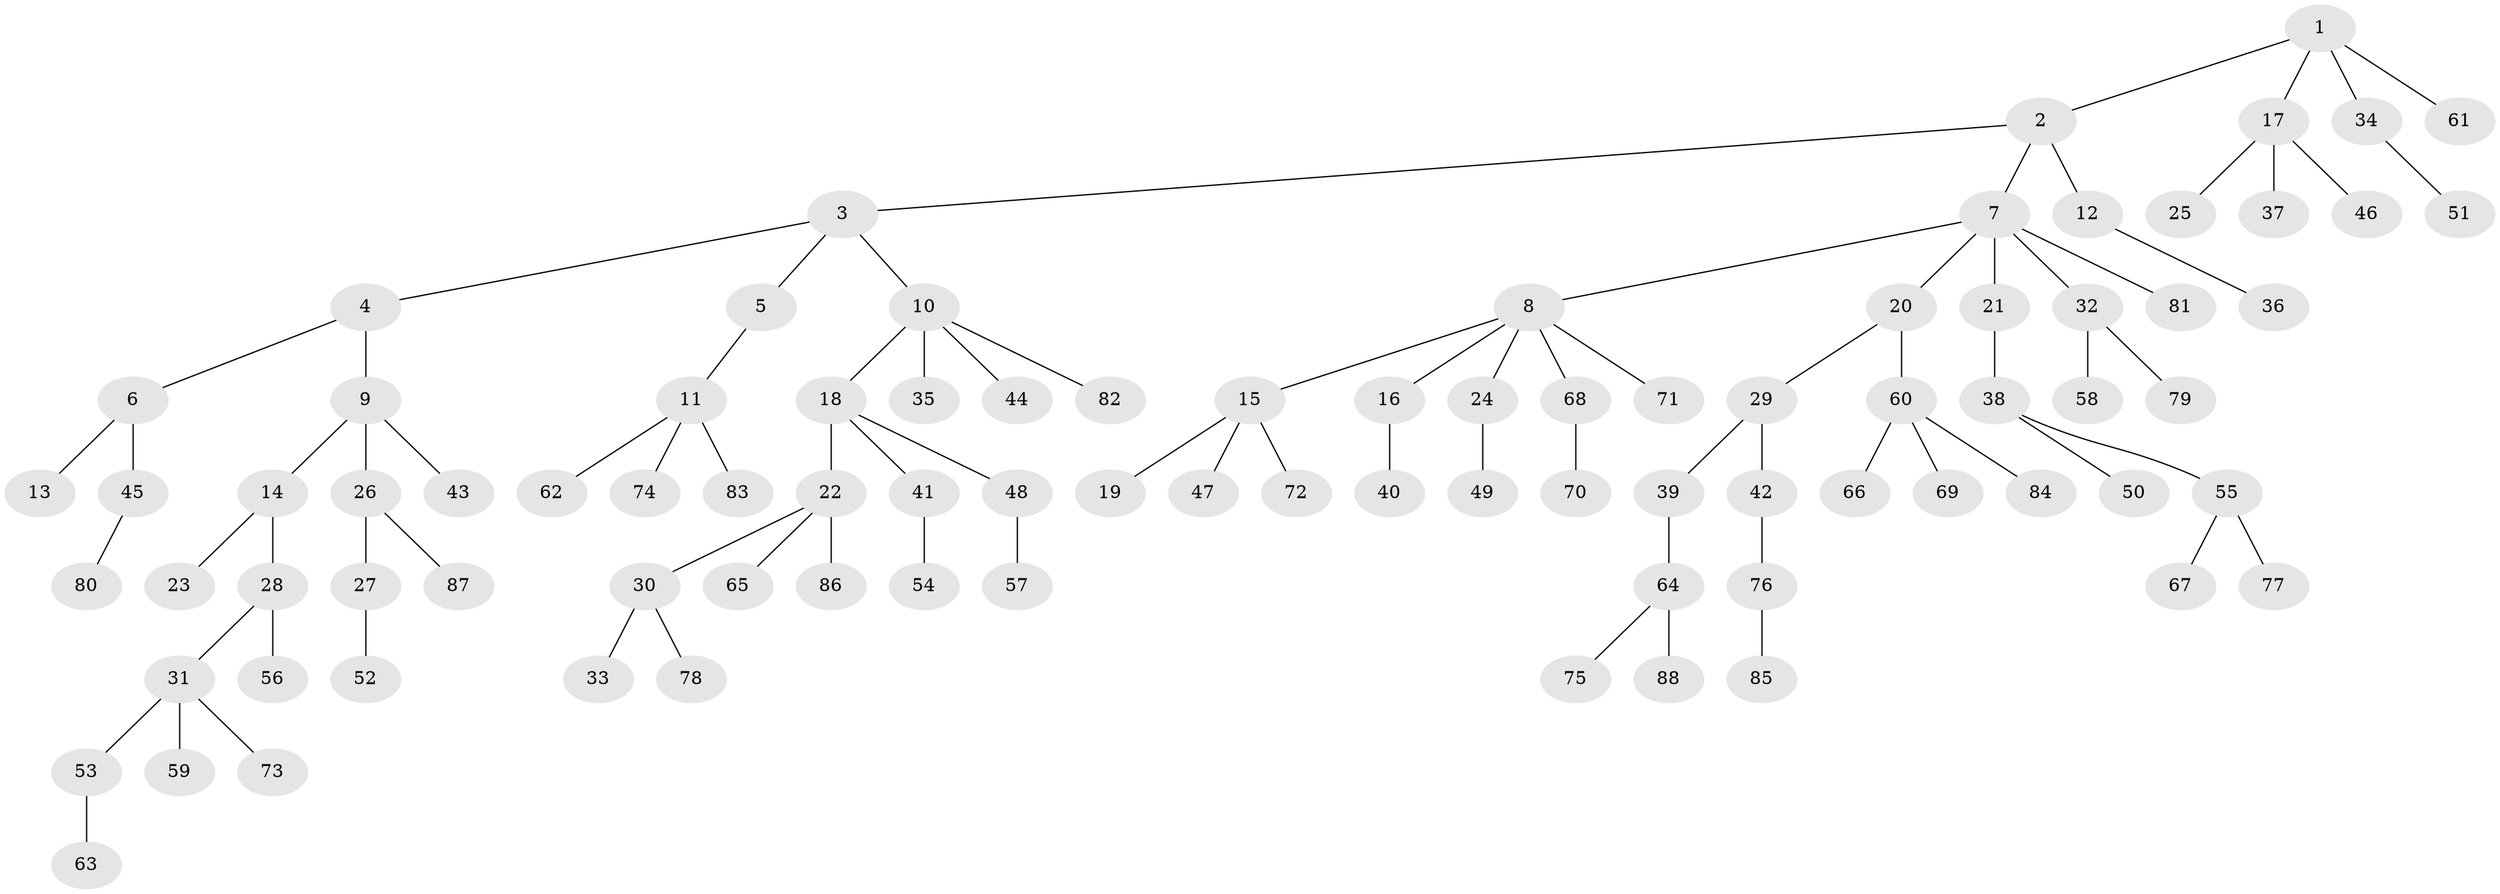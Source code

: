// Generated by graph-tools (version 1.1) at 2025/36/03/09/25 02:36:33]
// undirected, 88 vertices, 87 edges
graph export_dot {
graph [start="1"]
  node [color=gray90,style=filled];
  1;
  2;
  3;
  4;
  5;
  6;
  7;
  8;
  9;
  10;
  11;
  12;
  13;
  14;
  15;
  16;
  17;
  18;
  19;
  20;
  21;
  22;
  23;
  24;
  25;
  26;
  27;
  28;
  29;
  30;
  31;
  32;
  33;
  34;
  35;
  36;
  37;
  38;
  39;
  40;
  41;
  42;
  43;
  44;
  45;
  46;
  47;
  48;
  49;
  50;
  51;
  52;
  53;
  54;
  55;
  56;
  57;
  58;
  59;
  60;
  61;
  62;
  63;
  64;
  65;
  66;
  67;
  68;
  69;
  70;
  71;
  72;
  73;
  74;
  75;
  76;
  77;
  78;
  79;
  80;
  81;
  82;
  83;
  84;
  85;
  86;
  87;
  88;
  1 -- 2;
  1 -- 17;
  1 -- 34;
  1 -- 61;
  2 -- 3;
  2 -- 7;
  2 -- 12;
  3 -- 4;
  3 -- 5;
  3 -- 10;
  4 -- 6;
  4 -- 9;
  5 -- 11;
  6 -- 13;
  6 -- 45;
  7 -- 8;
  7 -- 20;
  7 -- 21;
  7 -- 32;
  7 -- 81;
  8 -- 15;
  8 -- 16;
  8 -- 24;
  8 -- 68;
  8 -- 71;
  9 -- 14;
  9 -- 26;
  9 -- 43;
  10 -- 18;
  10 -- 35;
  10 -- 44;
  10 -- 82;
  11 -- 62;
  11 -- 74;
  11 -- 83;
  12 -- 36;
  14 -- 23;
  14 -- 28;
  15 -- 19;
  15 -- 47;
  15 -- 72;
  16 -- 40;
  17 -- 25;
  17 -- 37;
  17 -- 46;
  18 -- 22;
  18 -- 41;
  18 -- 48;
  20 -- 29;
  20 -- 60;
  21 -- 38;
  22 -- 30;
  22 -- 65;
  22 -- 86;
  24 -- 49;
  26 -- 27;
  26 -- 87;
  27 -- 52;
  28 -- 31;
  28 -- 56;
  29 -- 39;
  29 -- 42;
  30 -- 33;
  30 -- 78;
  31 -- 53;
  31 -- 59;
  31 -- 73;
  32 -- 58;
  32 -- 79;
  34 -- 51;
  38 -- 50;
  38 -- 55;
  39 -- 64;
  41 -- 54;
  42 -- 76;
  45 -- 80;
  48 -- 57;
  53 -- 63;
  55 -- 67;
  55 -- 77;
  60 -- 66;
  60 -- 69;
  60 -- 84;
  64 -- 75;
  64 -- 88;
  68 -- 70;
  76 -- 85;
}

